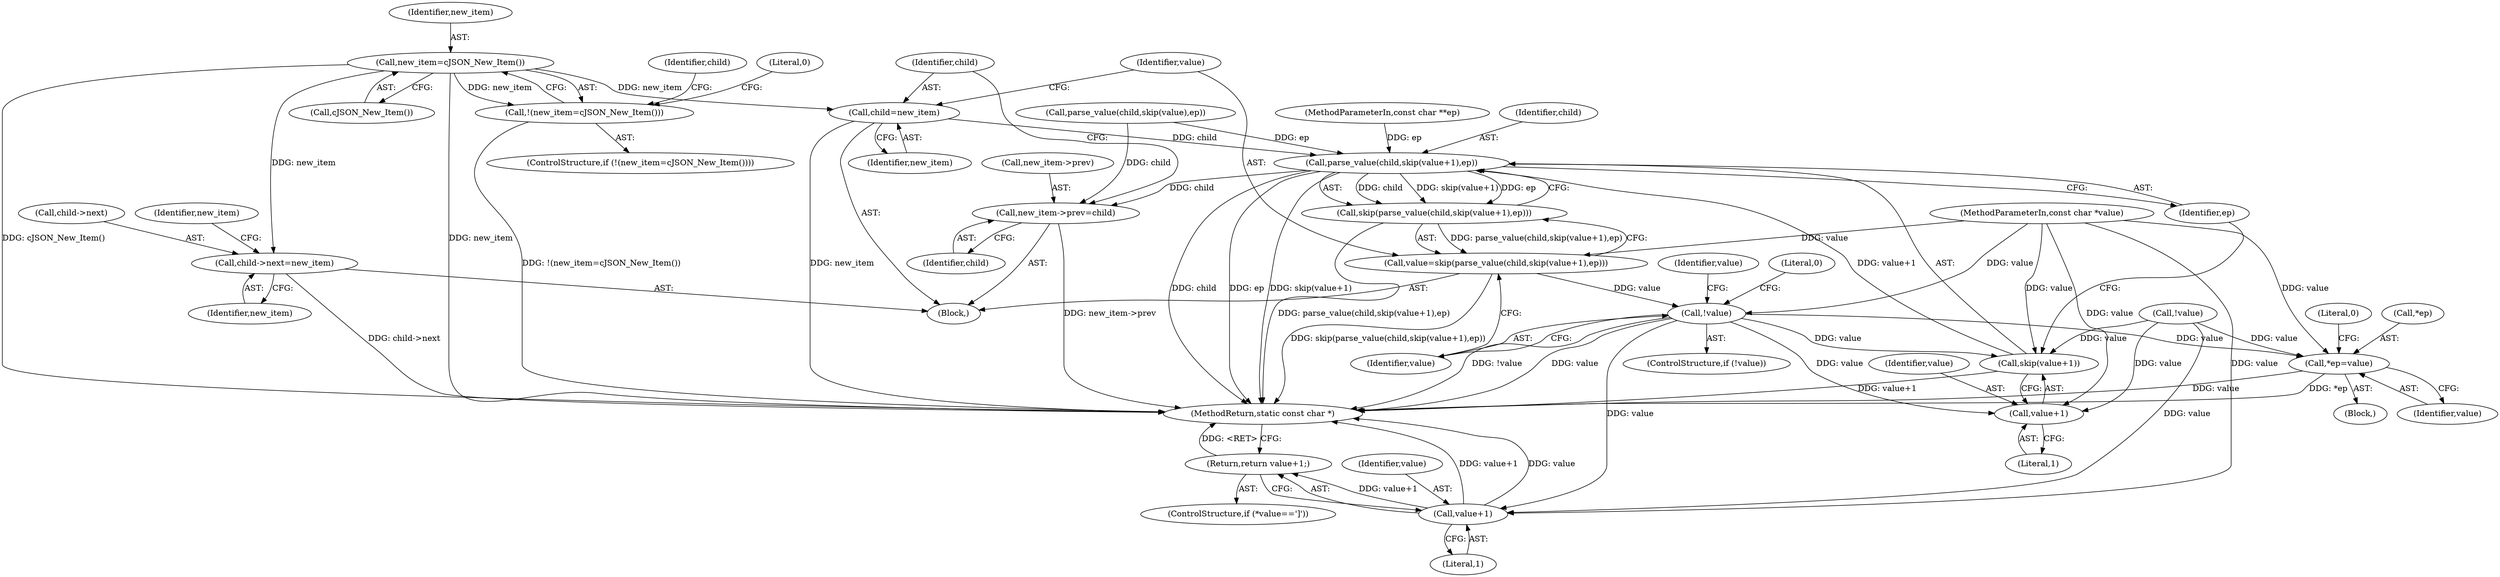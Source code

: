 digraph "0_iperf_91f2fa59e8ed80dfbf400add0164ee0e508e412a_35@pointer" {
"1000182" [label="(Call,new_item=cJSON_New_Item())"];
"1000181" [label="(Call,!(new_item=cJSON_New_Item()))"];
"1000187" [label="(Call,child->next=new_item)"];
"1000197" [label="(Call,child=new_item)"];
"1000203" [label="(Call,parse_value(child,skip(value+1),ep))"];
"1000192" [label="(Call,new_item->prev=child)"];
"1000202" [label="(Call,skip(parse_value(child,skip(value+1),ep)))"];
"1000200" [label="(Call,value=skip(parse_value(child,skip(value+1),ep)))"];
"1000211" [label="(Call,!value)"];
"1000205" [label="(Call,skip(value+1))"];
"1000206" [label="(Call,value+1)"];
"1000221" [label="(Call,value+1)"];
"1000220" [label="(Return,return value+1;)"];
"1000224" [label="(Call,*ep=value)"];
"1000193" [label="(Call,new_item->prev)"];
"1000206" [label="(Call,value+1)"];
"1000223" [label="(Literal,1)"];
"1000204" [label="(Identifier,child)"];
"1000208" [label="(Literal,1)"];
"1000110" [label="(MethodParameterIn,const char *value)"];
"1000230" [label="(MethodReturn,static const char *)"];
"1000211" [label="(Call,!value)"];
"1000187" [label="(Call,child->next=new_item)"];
"1000225" [label="(Call,*ep)"];
"1000183" [label="(Identifier,new_item)"];
"1000222" [label="(Identifier,value)"];
"1000178" [label="(Block,)"];
"1000201" [label="(Identifier,value)"];
"1000112" [label="(Block,)"];
"1000180" [label="(ControlStructure,if (!(new_item=cJSON_New_Item())))"];
"1000221" [label="(Call,value+1)"];
"1000196" [label="(Identifier,child)"];
"1000202" [label="(Call,skip(parse_value(child,skip(value+1),ep)))"];
"1000169" [label="(Call,!value)"];
"1000194" [label="(Identifier,new_item)"];
"1000220" [label="(Return,return value+1;)"];
"1000198" [label="(Identifier,child)"];
"1000176" [label="(Identifier,value)"];
"1000215" [label="(ControlStructure,if (*value==']'))"];
"1000199" [label="(Identifier,new_item)"];
"1000205" [label="(Call,skip(value+1))"];
"1000209" [label="(Identifier,ep)"];
"1000111" [label="(MethodParameterIn,const char **ep)"];
"1000200" [label="(Call,value=skip(parse_value(child,skip(value+1),ep)))"];
"1000214" [label="(Literal,0)"];
"1000212" [label="(Identifier,value)"];
"1000188" [label="(Call,child->next)"];
"1000227" [label="(Identifier,value)"];
"1000181" [label="(Call,!(new_item=cJSON_New_Item()))"];
"1000197" [label="(Call,child=new_item)"];
"1000210" [label="(ControlStructure,if (!value))"];
"1000184" [label="(Call,cJSON_New_Item())"];
"1000229" [label="(Literal,0)"];
"1000163" [label="(Call,parse_value(child,skip(value),ep))"];
"1000224" [label="(Call,*ep=value)"];
"1000182" [label="(Call,new_item=cJSON_New_Item())"];
"1000203" [label="(Call,parse_value(child,skip(value+1),ep))"];
"1000189" [label="(Identifier,child)"];
"1000191" [label="(Identifier,new_item)"];
"1000186" [label="(Literal,0)"];
"1000192" [label="(Call,new_item->prev=child)"];
"1000207" [label="(Identifier,value)"];
"1000182" -> "1000181"  [label="AST: "];
"1000182" -> "1000184"  [label="CFG: "];
"1000183" -> "1000182"  [label="AST: "];
"1000184" -> "1000182"  [label="AST: "];
"1000181" -> "1000182"  [label="CFG: "];
"1000182" -> "1000230"  [label="DDG: cJSON_New_Item()"];
"1000182" -> "1000230"  [label="DDG: new_item"];
"1000182" -> "1000181"  [label="DDG: new_item"];
"1000182" -> "1000187"  [label="DDG: new_item"];
"1000182" -> "1000197"  [label="DDG: new_item"];
"1000181" -> "1000180"  [label="AST: "];
"1000186" -> "1000181"  [label="CFG: "];
"1000189" -> "1000181"  [label="CFG: "];
"1000181" -> "1000230"  [label="DDG: !(new_item=cJSON_New_Item())"];
"1000187" -> "1000178"  [label="AST: "];
"1000187" -> "1000191"  [label="CFG: "];
"1000188" -> "1000187"  [label="AST: "];
"1000191" -> "1000187"  [label="AST: "];
"1000194" -> "1000187"  [label="CFG: "];
"1000187" -> "1000230"  [label="DDG: child->next"];
"1000197" -> "1000178"  [label="AST: "];
"1000197" -> "1000199"  [label="CFG: "];
"1000198" -> "1000197"  [label="AST: "];
"1000199" -> "1000197"  [label="AST: "];
"1000201" -> "1000197"  [label="CFG: "];
"1000197" -> "1000230"  [label="DDG: new_item"];
"1000197" -> "1000203"  [label="DDG: child"];
"1000203" -> "1000202"  [label="AST: "];
"1000203" -> "1000209"  [label="CFG: "];
"1000204" -> "1000203"  [label="AST: "];
"1000205" -> "1000203"  [label="AST: "];
"1000209" -> "1000203"  [label="AST: "];
"1000202" -> "1000203"  [label="CFG: "];
"1000203" -> "1000230"  [label="DDG: ep"];
"1000203" -> "1000230"  [label="DDG: skip(value+1)"];
"1000203" -> "1000230"  [label="DDG: child"];
"1000203" -> "1000192"  [label="DDG: child"];
"1000203" -> "1000202"  [label="DDG: child"];
"1000203" -> "1000202"  [label="DDG: skip(value+1)"];
"1000203" -> "1000202"  [label="DDG: ep"];
"1000205" -> "1000203"  [label="DDG: value+1"];
"1000163" -> "1000203"  [label="DDG: ep"];
"1000111" -> "1000203"  [label="DDG: ep"];
"1000192" -> "1000178"  [label="AST: "];
"1000192" -> "1000196"  [label="CFG: "];
"1000193" -> "1000192"  [label="AST: "];
"1000196" -> "1000192"  [label="AST: "];
"1000198" -> "1000192"  [label="CFG: "];
"1000192" -> "1000230"  [label="DDG: new_item->prev"];
"1000163" -> "1000192"  [label="DDG: child"];
"1000202" -> "1000200"  [label="AST: "];
"1000200" -> "1000202"  [label="CFG: "];
"1000202" -> "1000230"  [label="DDG: parse_value(child,skip(value+1),ep)"];
"1000202" -> "1000200"  [label="DDG: parse_value(child,skip(value+1),ep)"];
"1000200" -> "1000178"  [label="AST: "];
"1000201" -> "1000200"  [label="AST: "];
"1000212" -> "1000200"  [label="CFG: "];
"1000200" -> "1000230"  [label="DDG: skip(parse_value(child,skip(value+1),ep))"];
"1000110" -> "1000200"  [label="DDG: value"];
"1000200" -> "1000211"  [label="DDG: value"];
"1000211" -> "1000210"  [label="AST: "];
"1000211" -> "1000212"  [label="CFG: "];
"1000212" -> "1000211"  [label="AST: "];
"1000176" -> "1000211"  [label="CFG: "];
"1000214" -> "1000211"  [label="CFG: "];
"1000211" -> "1000230"  [label="DDG: value"];
"1000211" -> "1000230"  [label="DDG: !value"];
"1000211" -> "1000205"  [label="DDG: value"];
"1000211" -> "1000206"  [label="DDG: value"];
"1000110" -> "1000211"  [label="DDG: value"];
"1000211" -> "1000221"  [label="DDG: value"];
"1000211" -> "1000224"  [label="DDG: value"];
"1000205" -> "1000206"  [label="CFG: "];
"1000206" -> "1000205"  [label="AST: "];
"1000209" -> "1000205"  [label="CFG: "];
"1000205" -> "1000230"  [label="DDG: value+1"];
"1000169" -> "1000205"  [label="DDG: value"];
"1000110" -> "1000205"  [label="DDG: value"];
"1000206" -> "1000208"  [label="CFG: "];
"1000207" -> "1000206"  [label="AST: "];
"1000208" -> "1000206"  [label="AST: "];
"1000169" -> "1000206"  [label="DDG: value"];
"1000110" -> "1000206"  [label="DDG: value"];
"1000221" -> "1000220"  [label="AST: "];
"1000221" -> "1000223"  [label="CFG: "];
"1000222" -> "1000221"  [label="AST: "];
"1000223" -> "1000221"  [label="AST: "];
"1000220" -> "1000221"  [label="CFG: "];
"1000221" -> "1000230"  [label="DDG: value"];
"1000221" -> "1000230"  [label="DDG: value+1"];
"1000221" -> "1000220"  [label="DDG: value+1"];
"1000169" -> "1000221"  [label="DDG: value"];
"1000110" -> "1000221"  [label="DDG: value"];
"1000220" -> "1000215"  [label="AST: "];
"1000230" -> "1000220"  [label="CFG: "];
"1000220" -> "1000230"  [label="DDG: <RET>"];
"1000224" -> "1000112"  [label="AST: "];
"1000224" -> "1000227"  [label="CFG: "];
"1000225" -> "1000224"  [label="AST: "];
"1000227" -> "1000224"  [label="AST: "];
"1000229" -> "1000224"  [label="CFG: "];
"1000224" -> "1000230"  [label="DDG: *ep"];
"1000224" -> "1000230"  [label="DDG: value"];
"1000169" -> "1000224"  [label="DDG: value"];
"1000110" -> "1000224"  [label="DDG: value"];
}
